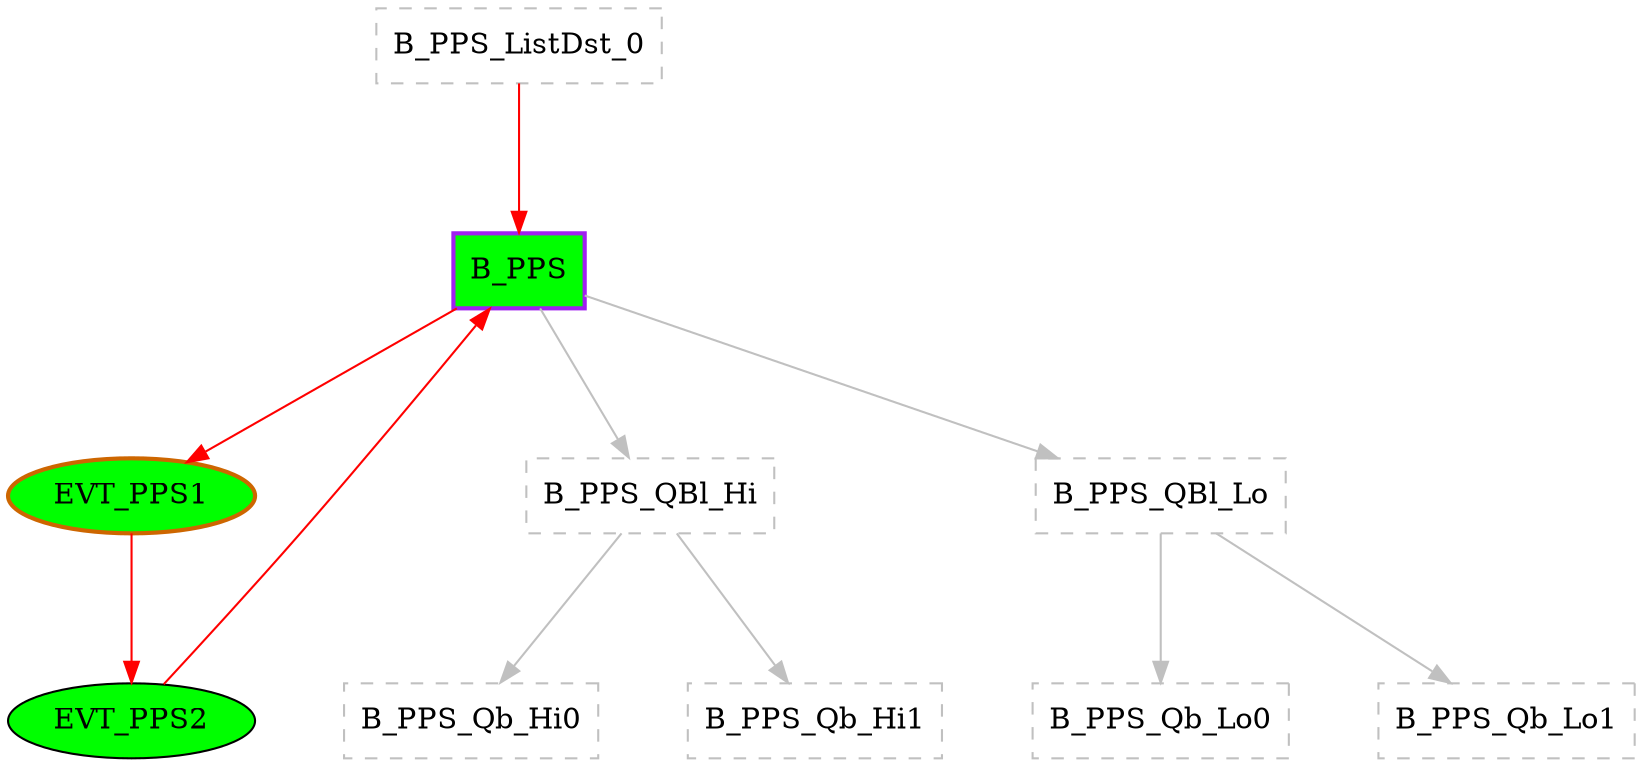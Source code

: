 digraph G {
graph [root="Demo",rankdir   = TB, nodesep           = 0.6, mindist     = 1.0, ranksep = 1.0, overlap = false]
node [style     = "filled", fillcolor = "white", color = "black"]
B_PPS[cpu="0", flags="0x00308107", type="block", tperiod="100000000", pattern="PPS_QHI", patentry="false", patexit="true", beamproc="beam1", bpentry="false", bpexit="false", qlo="true", qhi="true", qil="false", shape     = "rectangle", fillcolor = "green", penwidth=2, color = "purple"];
EVT_PPS1[cpu="0", flags="0x00002102", type="tmsg", toffs="0", pattern="PPS_QHI", patentry="true", patexit="false", beamproc="beam1", bpentry="false", bpexit="false", fid="1", gid="5", evtno="215", beamin="0", bpcstart="0", sid="2", bpid="8", reqnobeam="0", vacc="0", id="0x10050d7000200200", par="0x000000000000000b", tef="0", shape     = "oval", fillcolor = "green", penwidth=2, color = "darkorange3"];
EVT_PPS2[cpu="0", flags="0x00000102", type="tmsg", toffs="50000000", pattern="PPS_QHI", patentry="false", patexit="false", beamproc="beam1", bpentry="false", bpexit="false", fid="1", gid="5", evtno="205", beamin="0", bpcstart="0", sid="2", bpid="8", reqnobeam="0", vacc="0", id="0x10050cd000200200", par="0x000000000000000c", tef="0", shape     = "oval", fillcolor = "green"];
B_PPS_QBl_Hi[cpu="0", flags="0x00000009", type="qinfo", shape = "rectangle", color = "gray", style = "dashed, filled"];
B_PPS_Qb_Hi0[cpu="0", flags="0x0000000a", type="qbuf", shape = "rectangle", color = "gray", style = "dashed, filled"];
B_PPS_Qb_Hi1[cpu="0", flags="0x0000000a", type="qbuf", shape = "rectangle", color = "gray", style = "dashed, filled"];
B_PPS_QBl_Lo[cpu="0", flags="0x00000009", type="qinfo", shape = "rectangle", color = "gray", style = "dashed, filled"];
B_PPS_Qb_Lo0[cpu="0", flags="0x0000000a", type="qbuf", shape = "rectangle", color = "gray", style = "dashed, filled"];
B_PPS_Qb_Lo1[cpu="0", flags="0x0000000a", type="qbuf", shape = "rectangle", color = "gray", style = "dashed, filled"];
B_PPS_ListDst_0[cpu="0", flags="0x0000000c", type="listdst", shape = "rectangle", color = "gray", style = "dashed, filled"];
B_PPS->EVT_PPS1 [type="defdst", color = "red"];
B_PPS->B_PPS_QBl_Hi [type="priohi", color = "gray"];
B_PPS->B_PPS_QBl_Lo [type="priolo", color = "gray"];
EVT_PPS1->EVT_PPS2 [type="defdst", color = "red"];
EVT_PPS2->B_PPS [type="defdst", color = "red"];
B_PPS_QBl_Hi->B_PPS_Qb_Hi0 [type="meta", color = "gray"];
B_PPS_QBl_Hi->B_PPS_Qb_Hi1 [type="meta", color = "gray"];
B_PPS_QBl_Lo->B_PPS_Qb_Lo0 [type="meta", color = "gray"];
B_PPS_QBl_Lo->B_PPS_Qb_Lo1 [type="meta", color = "gray"];
B_PPS_ListDst_0->B_PPS [type="defdst", color = "red"];
}
